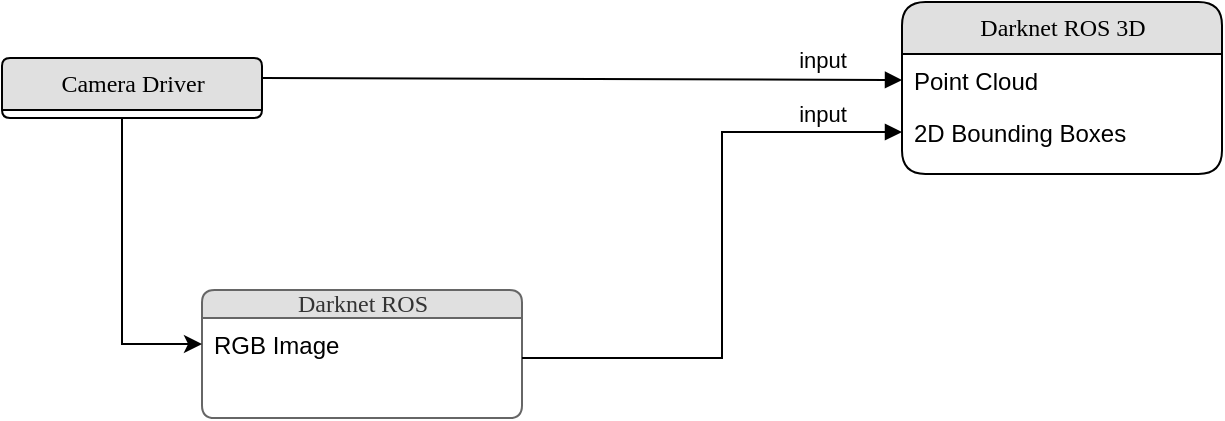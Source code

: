 <mxfile version="20.4.1" type="github">
  <diagram name="Page-1" id="5d7acffa-a066-3a61-03fe-96351882024d">
    <mxGraphModel dx="1481" dy="900" grid="1" gridSize="10" guides="1" tooltips="1" connect="1" arrows="1" fold="1" page="1" pageScale="1" pageWidth="1100" pageHeight="850" background="#ffffff" math="0" shadow="0">
      <root>
        <mxCell id="0" />
        <mxCell id="1" parent="0" />
        <mxCell id="21ea969265ad0168-6" value="Camera Driver" style="swimlane;html=1;fontStyle=0;childLayout=stackLayout;horizontal=1;startSize=26;fillColor=#e0e0e0;horizontalStack=0;resizeParent=1;resizeLast=0;collapsible=1;marginBottom=0;swimlaneFillColor=#ffffff;align=center;rounded=1;shadow=0;comic=0;labelBackgroundColor=none;strokeWidth=1;fontFamily=Verdana;fontSize=12" parent="1" vertex="1" collapsed="1">
          <mxGeometry x="120" y="150" width="130" height="30" as="geometry">
            <mxRectangle x="160" y="74" width="160" height="110" as="alternateBounds" />
          </mxGeometry>
        </mxCell>
        <mxCell id="21ea969265ad0168-10" value="Darknet ROS 3D" style="swimlane;html=1;fontStyle=0;childLayout=stackLayout;horizontal=1;startSize=26;fillColor=#e0e0e0;horizontalStack=0;resizeParent=1;resizeLast=0;collapsible=1;marginBottom=0;swimlaneFillColor=#ffffff;align=center;rounded=1;shadow=0;comic=0;labelBackgroundColor=none;strokeWidth=1;fontFamily=Verdana;fontSize=12" parent="1" vertex="1">
          <mxGeometry x="570" y="122" width="160" height="86" as="geometry" />
        </mxCell>
        <mxCell id="21ea969265ad0168-11" value="Point Cloud" style="text;html=1;strokeColor=none;fillColor=none;spacingLeft=4;spacingRight=4;whiteSpace=wrap;overflow=hidden;rotatable=0;points=[[0,0.5],[1,0.5]];portConstraint=eastwest;" parent="21ea969265ad0168-10" vertex="1">
          <mxGeometry y="26" width="160" height="26" as="geometry" />
        </mxCell>
        <mxCell id="21ea969265ad0168-12" value="2D Bounding Boxes" style="text;html=1;strokeColor=none;fillColor=none;spacingLeft=4;spacingRight=4;whiteSpace=wrap;overflow=hidden;rotatable=0;points=[[0,0.5],[1,0.5]];portConstraint=eastwest;" parent="21ea969265ad0168-10" vertex="1">
          <mxGeometry y="52" width="160" height="26" as="geometry" />
        </mxCell>
        <mxCell id="21ea969265ad0168-14" value="Darknet ROS" style="swimlane;html=1;fontStyle=0;childLayout=stackLayout;horizontal=1;startSize=14;horizontalStack=0;resizeParent=1;resizeLast=0;collapsible=1;marginBottom=0;swimlaneFillColor=#ffffff;align=center;rounded=1;shadow=0;comic=0;labelBackgroundColor=none;strokeWidth=1;fontFamily=Verdana;fontSize=12;fillColor=#E0E0E0;fontColor=#333333;strokeColor=#666666;" parent="1" vertex="1">
          <mxGeometry x="220" y="266" width="160" height="64" as="geometry" />
        </mxCell>
        <mxCell id="21ea969265ad0168-15" value="RGB Image" style="text;html=1;strokeColor=none;fillColor=none;spacingLeft=4;spacingRight=4;whiteSpace=wrap;overflow=hidden;rotatable=0;points=[[0,0.5],[1,0.5]];portConstraint=eastwest;" parent="21ea969265ad0168-14" vertex="1">
          <mxGeometry y="14" width="160" height="26" as="geometry" />
        </mxCell>
        <mxCell id="wh_mnypxBvbwWqtOzrPA-9" style="edgeStyle=orthogonalEdgeStyle;rounded=0;orthogonalLoop=1;jettySize=auto;html=1;entryX=0;entryY=0.5;entryDx=0;entryDy=0;exitX=0.5;exitY=1;exitDx=0;exitDy=0;" edge="1" parent="1" source="21ea969265ad0168-6" target="21ea969265ad0168-15">
          <mxGeometry relative="1" as="geometry">
            <mxPoint x="140" y="330" as="targetPoint" />
            <mxPoint x="140" y="293" as="sourcePoint" />
            <Array as="points">
              <mxPoint x="180" y="180" />
              <mxPoint x="180" y="293" />
            </Array>
          </mxGeometry>
        </mxCell>
        <mxCell id="wh_mnypxBvbwWqtOzrPA-15" value="input" style="html=1;verticalAlign=bottom;endArrow=block;rounded=0;entryX=0;entryY=0.5;entryDx=0;entryDy=0;" edge="1" parent="1" target="21ea969265ad0168-11">
          <mxGeometry x="0.75" y="1" width="80" relative="1" as="geometry">
            <mxPoint x="250" y="160" as="sourcePoint" />
            <mxPoint x="440" y="160" as="targetPoint" />
            <mxPoint as="offset" />
          </mxGeometry>
        </mxCell>
        <mxCell id="wh_mnypxBvbwWqtOzrPA-16" value="input" style="html=1;verticalAlign=bottom;endArrow=block;rounded=0;entryX=0;entryY=0.5;entryDx=0;entryDy=0;" edge="1" parent="1" target="21ea969265ad0168-12">
          <mxGeometry x="0.736" width="80" relative="1" as="geometry">
            <mxPoint x="380" y="300" as="sourcePoint" />
            <mxPoint x="460" y="300" as="targetPoint" />
            <Array as="points">
              <mxPoint x="480" y="300" />
              <mxPoint x="480" y="187" />
            </Array>
            <mxPoint as="offset" />
          </mxGeometry>
        </mxCell>
      </root>
    </mxGraphModel>
  </diagram>
</mxfile>
